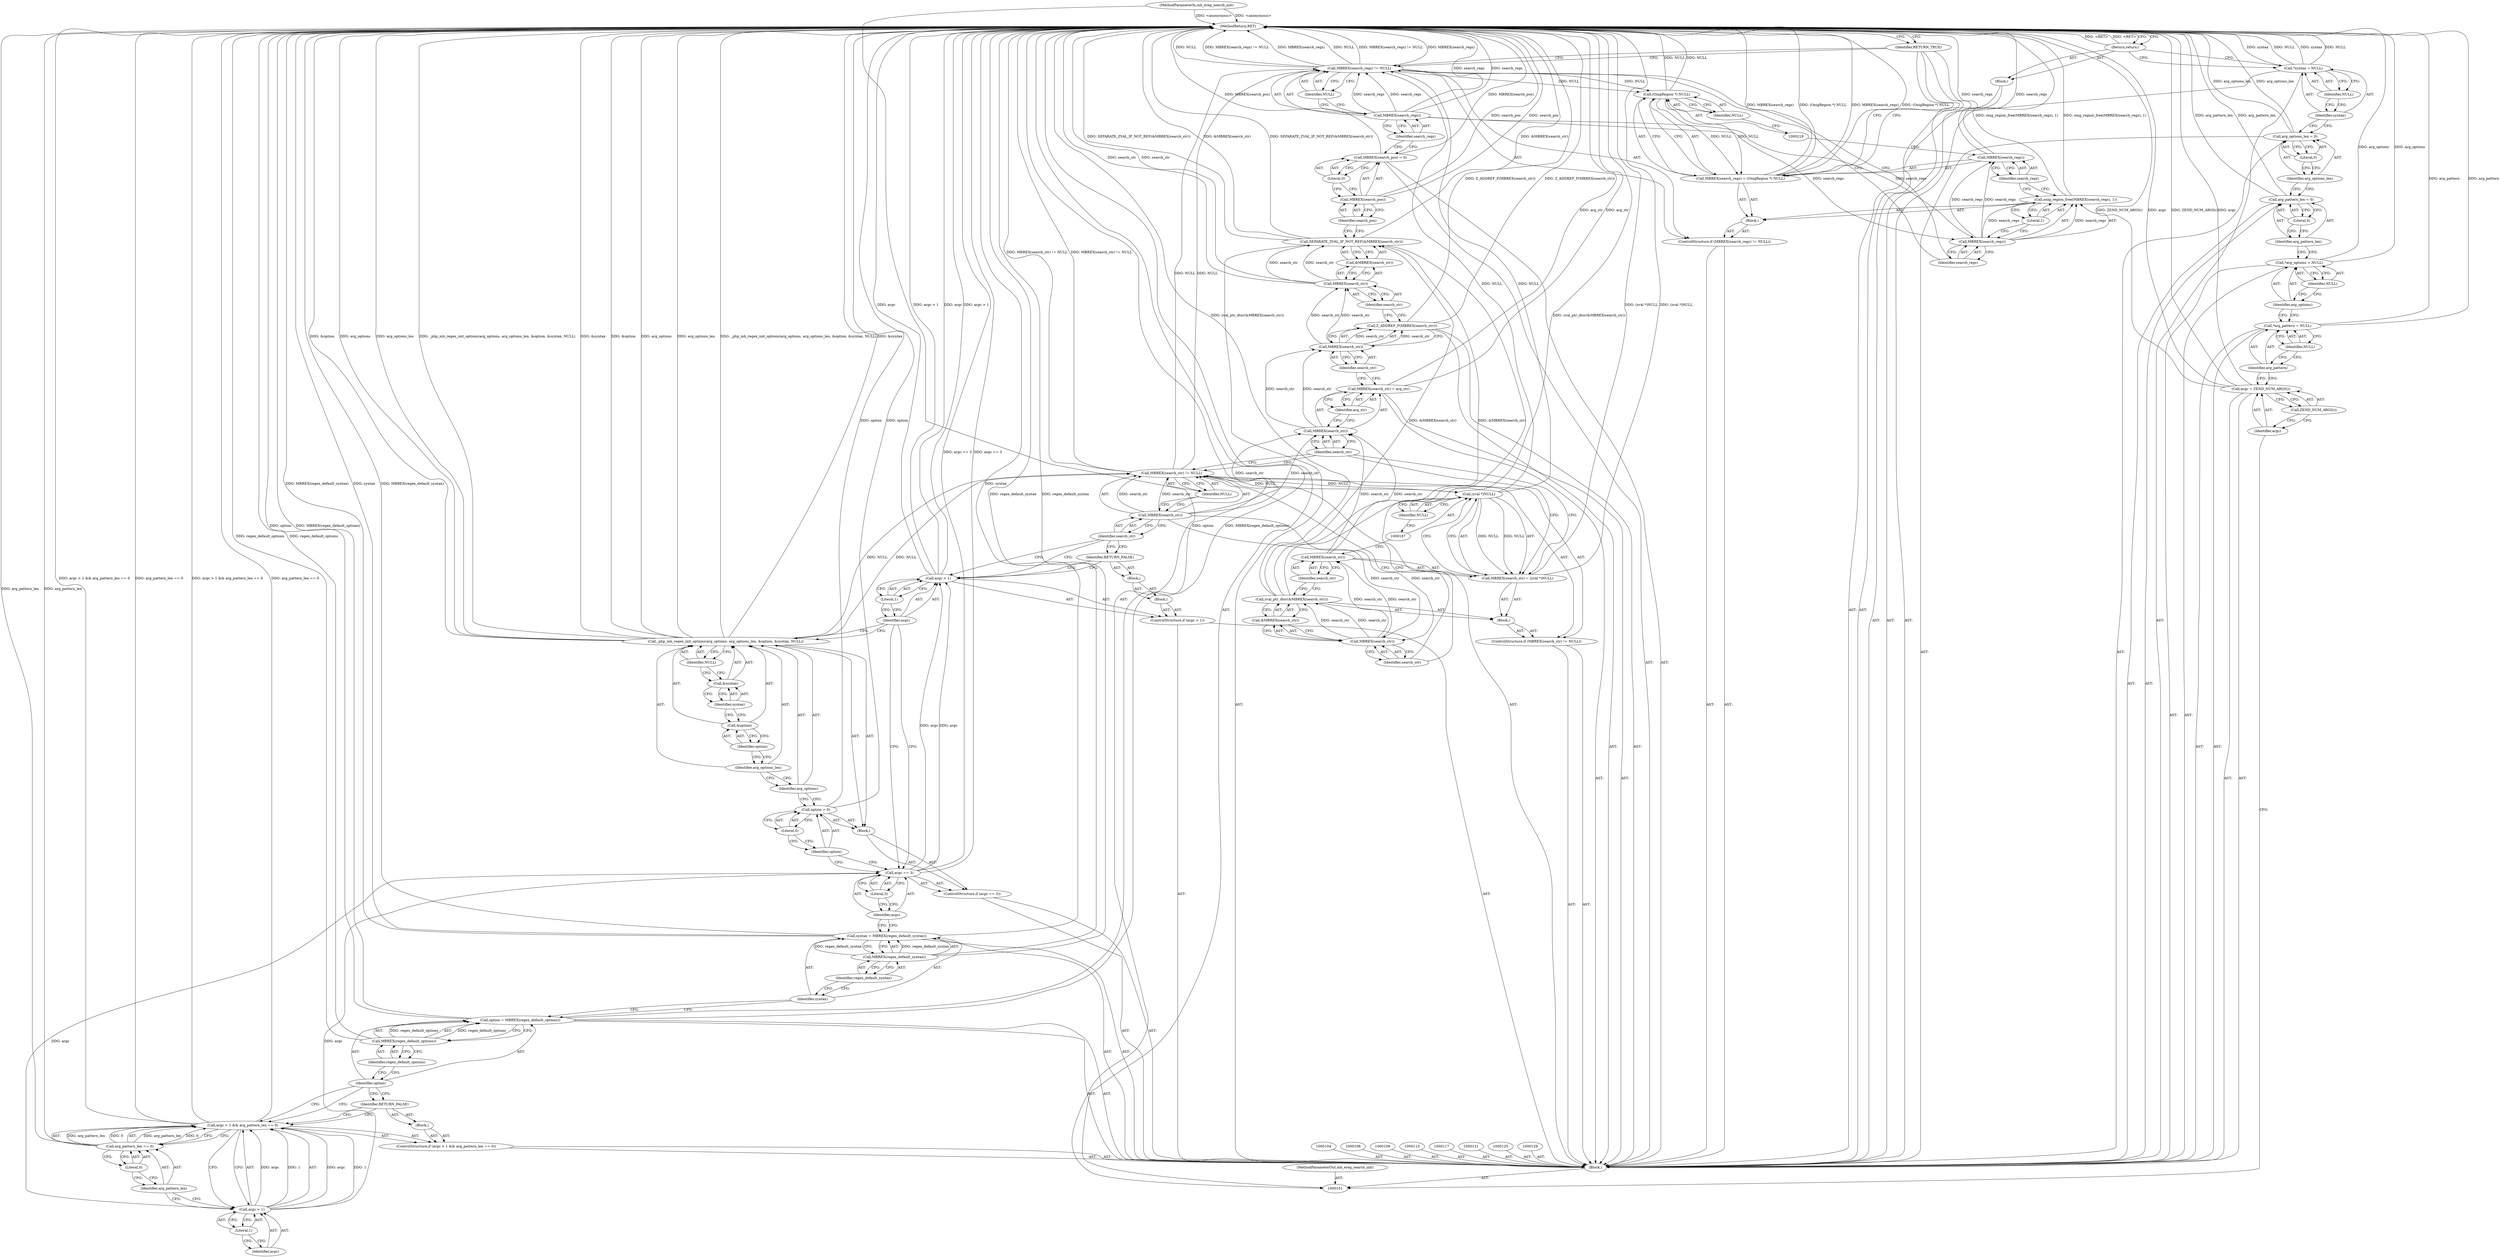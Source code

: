 digraph "0_php-src_5b597a2e5b28e2d5a52fc1be13f425f08f47cb62?w=1_0" {
"1000221" [label="(MethodReturn,RET)"];
"1000102" [label="(MethodParameterIn,mb_ereg_search_init)"];
"1000298" [label="(MethodParameterOut,mb_ereg_search_init)"];
"1000130" [label="(Block,)"];
"1000131" [label="(Return,return;)"];
"1000136" [label="(Literal,1)"];
"1000137" [label="(Call,arg_pattern_len == 0)"];
"1000138" [label="(Identifier,arg_pattern_len)"];
"1000132" [label="(ControlStructure,if (argc > 1 && arg_pattern_len == 0))"];
"1000139" [label="(Literal,0)"];
"1000140" [label="(Block,)"];
"1000133" [label="(Call,argc > 1 && arg_pattern_len == 0)"];
"1000134" [label="(Call,argc > 1)"];
"1000135" [label="(Identifier,argc)"];
"1000141" [label="(Identifier,RETURN_FALSE)"];
"1000142" [label="(Call,option = MBREX(regex_default_options))"];
"1000143" [label="(Identifier,option)"];
"1000144" [label="(Call,MBREX(regex_default_options))"];
"1000145" [label="(Identifier,regex_default_options)"];
"1000103" [label="(Block,)"];
"1000146" [label="(Call,syntax = MBREX(regex_default_syntax))"];
"1000147" [label="(Identifier,syntax)"];
"1000148" [label="(Call,MBREX(regex_default_syntax))"];
"1000149" [label="(Identifier,regex_default_syntax)"];
"1000150" [label="(ControlStructure,if (argc == 3))"];
"1000153" [label="(Literal,3)"];
"1000154" [label="(Block,)"];
"1000151" [label="(Call,argc == 3)"];
"1000152" [label="(Identifier,argc)"];
"1000157" [label="(Literal,0)"];
"1000155" [label="(Call,option = 0)"];
"1000156" [label="(Identifier,option)"];
"1000158" [label="(Call,_php_mb_regex_init_options(arg_options, arg_options_len, &option, &syntax, NULL))"];
"1000159" [label="(Identifier,arg_options)"];
"1000160" [label="(Identifier,arg_options_len)"];
"1000161" [label="(Call,&option)"];
"1000162" [label="(Identifier,option)"];
"1000163" [label="(Call,&syntax)"];
"1000164" [label="(Identifier,syntax)"];
"1000165" [label="(Identifier,NULL)"];
"1000166" [label="(ControlStructure,if (argc > 1))"];
"1000169" [label="(Literal,1)"];
"1000170" [label="(Block,)"];
"1000167" [label="(Call,argc > 1)"];
"1000168" [label="(Identifier,argc)"];
"1000171" [label="(Block,)"];
"1000107" [label="(Call,ZEND_NUM_ARGS())"];
"1000105" [label="(Call,argc = ZEND_NUM_ARGS())"];
"1000106" [label="(Identifier,argc)"];
"1000172" [label="(Identifier,RETURN_FALSE)"];
"1000173" [label="(ControlStructure,if (MBREX(search_str) != NULL))"];
"1000176" [label="(Identifier,search_str)"];
"1000177" [label="(Identifier,NULL)"];
"1000178" [label="(Block,)"];
"1000174" [label="(Call,MBREX(search_str) != NULL)"];
"1000175" [label="(Call,MBREX(search_str))"];
"1000180" [label="(Call,&MBREX(search_str))"];
"1000181" [label="(Call,MBREX(search_str))"];
"1000179" [label="(Call,zval_ptr_dtor(&MBREX(search_str)))"];
"1000182" [label="(Identifier,search_str)"];
"1000183" [label="(Call,MBREX(search_str) = (zval *)NULL)"];
"1000184" [label="(Call,MBREX(search_str))"];
"1000186" [label="(Call,(zval *)NULL)"];
"1000188" [label="(Identifier,NULL)"];
"1000185" [label="(Identifier,search_str)"];
"1000189" [label="(Call,MBREX(search_str) = arg_str)"];
"1000190" [label="(Call,MBREX(search_str))"];
"1000192" [label="(Identifier,arg_str)"];
"1000191" [label="(Identifier,search_str)"];
"1000193" [label="(Call,Z_ADDREF_P(MBREX(search_str)))"];
"1000194" [label="(Call,MBREX(search_str))"];
"1000195" [label="(Identifier,search_str)"];
"1000196" [label="(Call,SEPARATE_ZVAL_IF_NOT_REF(&MBREX(search_str)))"];
"1000197" [label="(Call,&MBREX(search_str))"];
"1000198" [label="(Call,MBREX(search_str))"];
"1000199" [label="(Identifier,search_str)"];
"1000200" [label="(Call,MBREX(search_pos) = 0)"];
"1000201" [label="(Call,MBREX(search_pos))"];
"1000203" [label="(Literal,0)"];
"1000202" [label="(Identifier,search_pos)"];
"1000204" [label="(ControlStructure,if (MBREX(search_regs) != NULL))"];
"1000207" [label="(Identifier,search_regs)"];
"1000208" [label="(Identifier,NULL)"];
"1000209" [label="(Block,)"];
"1000205" [label="(Call,MBREX(search_regs) != NULL)"];
"1000206" [label="(Call,MBREX(search_regs))"];
"1000211" [label="(Call,MBREX(search_regs))"];
"1000210" [label="(Call,onig_region_free(MBREX(search_regs), 1))"];
"1000212" [label="(Identifier,search_regs)"];
"1000213" [label="(Literal,1)"];
"1000214" [label="(Call,MBREX(search_regs) = (OnigRegion *) NULL)"];
"1000215" [label="(Call,MBREX(search_regs))"];
"1000217" [label="(Call,(OnigRegion *) NULL)"];
"1000219" [label="(Identifier,NULL)"];
"1000216" [label="(Identifier,search_regs)"];
"1000112" [label="(Identifier,NULL)"];
"1000114" [label="(Call,*arg_options = NULL)"];
"1000115" [label="(Identifier,arg_options)"];
"1000116" [label="(Identifier,NULL)"];
"1000110" [label="(Call,*arg_pattern = NULL)"];
"1000111" [label="(Identifier,arg_pattern)"];
"1000220" [label="(Identifier,RETURN_TRUE)"];
"1000120" [label="(Literal,0)"];
"1000122" [label="(Call,arg_options_len = 0)"];
"1000123" [label="(Identifier,arg_options_len)"];
"1000124" [label="(Literal,0)"];
"1000118" [label="(Call,arg_pattern_len = 0)"];
"1000119" [label="(Identifier,arg_pattern_len)"];
"1000126" [label="(Call,*syntax = NULL)"];
"1000127" [label="(Identifier,syntax)"];
"1000128" [label="(Identifier,NULL)"];
"1000221" -> "1000101"  [label="AST: "];
"1000221" -> "1000131"  [label="CFG: "];
"1000221" -> "1000220"  [label="CFG: "];
"1000131" -> "1000221"  [label="DDG: <RET>"];
"1000158" -> "1000221"  [label="DDG: arg_options"];
"1000158" -> "1000221"  [label="DDG: arg_options_len"];
"1000158" -> "1000221"  [label="DDG: _php_mb_regex_init_options(arg_options, arg_options_len, &option, &syntax, NULL)"];
"1000158" -> "1000221"  [label="DDG: &syntax"];
"1000158" -> "1000221"  [label="DDG: &option"];
"1000200" -> "1000221"  [label="DDG: MBREX(search_pos)"];
"1000179" -> "1000221"  [label="DDG: zval_ptr_dtor(&MBREX(search_str))"];
"1000114" -> "1000221"  [label="DDG: arg_options"];
"1000214" -> "1000221"  [label="DDG: MBREX(search_regs)"];
"1000214" -> "1000221"  [label="DDG: (OnigRegion *) NULL"];
"1000167" -> "1000221"  [label="DDG: argc"];
"1000167" -> "1000221"  [label="DDG: argc > 1"];
"1000183" -> "1000221"  [label="DDG: (zval *)NULL"];
"1000210" -> "1000221"  [label="DDG: onig_region_free(MBREX(search_regs), 1)"];
"1000105" -> "1000221"  [label="DDG: ZEND_NUM_ARGS()"];
"1000105" -> "1000221"  [label="DDG: argc"];
"1000151" -> "1000221"  [label="DDG: argc == 3"];
"1000215" -> "1000221"  [label="DDG: search_regs"];
"1000217" -> "1000221"  [label="DDG: NULL"];
"1000205" -> "1000221"  [label="DDG: MBREX(search_regs)"];
"1000205" -> "1000221"  [label="DDG: NULL"];
"1000205" -> "1000221"  [label="DDG: MBREX(search_regs) != NULL"];
"1000122" -> "1000221"  [label="DDG: arg_options_len"];
"1000142" -> "1000221"  [label="DDG: MBREX(regex_default_options)"];
"1000142" -> "1000221"  [label="DDG: option"];
"1000148" -> "1000221"  [label="DDG: regex_default_syntax"];
"1000146" -> "1000221"  [label="DDG: MBREX(regex_default_syntax)"];
"1000146" -> "1000221"  [label="DDG: syntax"];
"1000206" -> "1000221"  [label="DDG: search_regs"];
"1000126" -> "1000221"  [label="DDG: syntax"];
"1000126" -> "1000221"  [label="DDG: NULL"];
"1000133" -> "1000221"  [label="DDG: argc > 1 && arg_pattern_len == 0"];
"1000133" -> "1000221"  [label="DDG: arg_pattern_len == 0"];
"1000102" -> "1000221"  [label="DDG: <anonymous>"];
"1000196" -> "1000221"  [label="DDG: &MBREX(search_str)"];
"1000196" -> "1000221"  [label="DDG: SEPARATE_ZVAL_IF_NOT_REF(&MBREX(search_str))"];
"1000198" -> "1000221"  [label="DDG: search_str"];
"1000193" -> "1000221"  [label="DDG: Z_ADDREF_P(MBREX(search_str))"];
"1000144" -> "1000221"  [label="DDG: regex_default_options"];
"1000137" -> "1000221"  [label="DDG: arg_pattern_len"];
"1000155" -> "1000221"  [label="DDG: option"];
"1000118" -> "1000221"  [label="DDG: arg_pattern_len"];
"1000189" -> "1000221"  [label="DDG: arg_str"];
"1000110" -> "1000221"  [label="DDG: arg_pattern"];
"1000174" -> "1000221"  [label="DDG: MBREX(search_str) != NULL"];
"1000201" -> "1000221"  [label="DDG: search_pos"];
"1000102" -> "1000101"  [label="AST: "];
"1000102" -> "1000221"  [label="DDG: <anonymous>"];
"1000298" -> "1000101"  [label="AST: "];
"1000130" -> "1000103"  [label="AST: "];
"1000131" -> "1000130"  [label="AST: "];
"1000131" -> "1000130"  [label="AST: "];
"1000131" -> "1000126"  [label="CFG: "];
"1000221" -> "1000131"  [label="CFG: "];
"1000131" -> "1000221"  [label="DDG: <RET>"];
"1000136" -> "1000134"  [label="AST: "];
"1000136" -> "1000135"  [label="CFG: "];
"1000134" -> "1000136"  [label="CFG: "];
"1000137" -> "1000133"  [label="AST: "];
"1000137" -> "1000139"  [label="CFG: "];
"1000138" -> "1000137"  [label="AST: "];
"1000139" -> "1000137"  [label="AST: "];
"1000133" -> "1000137"  [label="CFG: "];
"1000137" -> "1000221"  [label="DDG: arg_pattern_len"];
"1000137" -> "1000133"  [label="DDG: arg_pattern_len"];
"1000137" -> "1000133"  [label="DDG: 0"];
"1000138" -> "1000137"  [label="AST: "];
"1000138" -> "1000134"  [label="CFG: "];
"1000139" -> "1000138"  [label="CFG: "];
"1000132" -> "1000103"  [label="AST: "];
"1000133" -> "1000132"  [label="AST: "];
"1000140" -> "1000132"  [label="AST: "];
"1000139" -> "1000137"  [label="AST: "];
"1000139" -> "1000138"  [label="CFG: "];
"1000137" -> "1000139"  [label="CFG: "];
"1000140" -> "1000132"  [label="AST: "];
"1000141" -> "1000140"  [label="AST: "];
"1000133" -> "1000132"  [label="AST: "];
"1000133" -> "1000134"  [label="CFG: "];
"1000133" -> "1000137"  [label="CFG: "];
"1000134" -> "1000133"  [label="AST: "];
"1000137" -> "1000133"  [label="AST: "];
"1000141" -> "1000133"  [label="CFG: "];
"1000143" -> "1000133"  [label="CFG: "];
"1000133" -> "1000221"  [label="DDG: argc > 1 && arg_pattern_len == 0"];
"1000133" -> "1000221"  [label="DDG: arg_pattern_len == 0"];
"1000134" -> "1000133"  [label="DDG: argc"];
"1000134" -> "1000133"  [label="DDG: 1"];
"1000137" -> "1000133"  [label="DDG: arg_pattern_len"];
"1000137" -> "1000133"  [label="DDG: 0"];
"1000134" -> "1000133"  [label="AST: "];
"1000134" -> "1000136"  [label="CFG: "];
"1000135" -> "1000134"  [label="AST: "];
"1000136" -> "1000134"  [label="AST: "];
"1000138" -> "1000134"  [label="CFG: "];
"1000133" -> "1000134"  [label="CFG: "];
"1000134" -> "1000133"  [label="DDG: argc"];
"1000134" -> "1000133"  [label="DDG: 1"];
"1000134" -> "1000151"  [label="DDG: argc"];
"1000135" -> "1000134"  [label="AST: "];
"1000136" -> "1000135"  [label="CFG: "];
"1000141" -> "1000140"  [label="AST: "];
"1000141" -> "1000133"  [label="CFG: "];
"1000143" -> "1000141"  [label="CFG: "];
"1000142" -> "1000103"  [label="AST: "];
"1000142" -> "1000144"  [label="CFG: "];
"1000143" -> "1000142"  [label="AST: "];
"1000144" -> "1000142"  [label="AST: "];
"1000147" -> "1000142"  [label="CFG: "];
"1000142" -> "1000221"  [label="DDG: MBREX(regex_default_options)"];
"1000142" -> "1000221"  [label="DDG: option"];
"1000144" -> "1000142"  [label="DDG: regex_default_options"];
"1000143" -> "1000142"  [label="AST: "];
"1000143" -> "1000141"  [label="CFG: "];
"1000143" -> "1000133"  [label="CFG: "];
"1000145" -> "1000143"  [label="CFG: "];
"1000144" -> "1000142"  [label="AST: "];
"1000144" -> "1000145"  [label="CFG: "];
"1000145" -> "1000144"  [label="AST: "];
"1000142" -> "1000144"  [label="CFG: "];
"1000144" -> "1000221"  [label="DDG: regex_default_options"];
"1000144" -> "1000142"  [label="DDG: regex_default_options"];
"1000145" -> "1000144"  [label="AST: "];
"1000145" -> "1000143"  [label="CFG: "];
"1000144" -> "1000145"  [label="CFG: "];
"1000103" -> "1000101"  [label="AST: "];
"1000104" -> "1000103"  [label="AST: "];
"1000105" -> "1000103"  [label="AST: "];
"1000108" -> "1000103"  [label="AST: "];
"1000109" -> "1000103"  [label="AST: "];
"1000110" -> "1000103"  [label="AST: "];
"1000113" -> "1000103"  [label="AST: "];
"1000114" -> "1000103"  [label="AST: "];
"1000117" -> "1000103"  [label="AST: "];
"1000118" -> "1000103"  [label="AST: "];
"1000121" -> "1000103"  [label="AST: "];
"1000122" -> "1000103"  [label="AST: "];
"1000125" -> "1000103"  [label="AST: "];
"1000126" -> "1000103"  [label="AST: "];
"1000129" -> "1000103"  [label="AST: "];
"1000130" -> "1000103"  [label="AST: "];
"1000132" -> "1000103"  [label="AST: "];
"1000142" -> "1000103"  [label="AST: "];
"1000146" -> "1000103"  [label="AST: "];
"1000150" -> "1000103"  [label="AST: "];
"1000166" -> "1000103"  [label="AST: "];
"1000173" -> "1000103"  [label="AST: "];
"1000189" -> "1000103"  [label="AST: "];
"1000193" -> "1000103"  [label="AST: "];
"1000196" -> "1000103"  [label="AST: "];
"1000200" -> "1000103"  [label="AST: "];
"1000204" -> "1000103"  [label="AST: "];
"1000220" -> "1000103"  [label="AST: "];
"1000146" -> "1000103"  [label="AST: "];
"1000146" -> "1000148"  [label="CFG: "];
"1000147" -> "1000146"  [label="AST: "];
"1000148" -> "1000146"  [label="AST: "];
"1000152" -> "1000146"  [label="CFG: "];
"1000146" -> "1000221"  [label="DDG: MBREX(regex_default_syntax)"];
"1000146" -> "1000221"  [label="DDG: syntax"];
"1000148" -> "1000146"  [label="DDG: regex_default_syntax"];
"1000147" -> "1000146"  [label="AST: "];
"1000147" -> "1000142"  [label="CFG: "];
"1000149" -> "1000147"  [label="CFG: "];
"1000148" -> "1000146"  [label="AST: "];
"1000148" -> "1000149"  [label="CFG: "];
"1000149" -> "1000148"  [label="AST: "];
"1000146" -> "1000148"  [label="CFG: "];
"1000148" -> "1000221"  [label="DDG: regex_default_syntax"];
"1000148" -> "1000146"  [label="DDG: regex_default_syntax"];
"1000149" -> "1000148"  [label="AST: "];
"1000149" -> "1000147"  [label="CFG: "];
"1000148" -> "1000149"  [label="CFG: "];
"1000150" -> "1000103"  [label="AST: "];
"1000151" -> "1000150"  [label="AST: "];
"1000154" -> "1000150"  [label="AST: "];
"1000153" -> "1000151"  [label="AST: "];
"1000153" -> "1000152"  [label="CFG: "];
"1000151" -> "1000153"  [label="CFG: "];
"1000154" -> "1000150"  [label="AST: "];
"1000155" -> "1000154"  [label="AST: "];
"1000158" -> "1000154"  [label="AST: "];
"1000151" -> "1000150"  [label="AST: "];
"1000151" -> "1000153"  [label="CFG: "];
"1000152" -> "1000151"  [label="AST: "];
"1000153" -> "1000151"  [label="AST: "];
"1000156" -> "1000151"  [label="CFG: "];
"1000168" -> "1000151"  [label="CFG: "];
"1000151" -> "1000221"  [label="DDG: argc == 3"];
"1000134" -> "1000151"  [label="DDG: argc"];
"1000151" -> "1000167"  [label="DDG: argc"];
"1000152" -> "1000151"  [label="AST: "];
"1000152" -> "1000146"  [label="CFG: "];
"1000153" -> "1000152"  [label="CFG: "];
"1000157" -> "1000155"  [label="AST: "];
"1000157" -> "1000156"  [label="CFG: "];
"1000155" -> "1000157"  [label="CFG: "];
"1000155" -> "1000154"  [label="AST: "];
"1000155" -> "1000157"  [label="CFG: "];
"1000156" -> "1000155"  [label="AST: "];
"1000157" -> "1000155"  [label="AST: "];
"1000159" -> "1000155"  [label="CFG: "];
"1000155" -> "1000221"  [label="DDG: option"];
"1000156" -> "1000155"  [label="AST: "];
"1000156" -> "1000151"  [label="CFG: "];
"1000157" -> "1000156"  [label="CFG: "];
"1000158" -> "1000154"  [label="AST: "];
"1000158" -> "1000165"  [label="CFG: "];
"1000159" -> "1000158"  [label="AST: "];
"1000160" -> "1000158"  [label="AST: "];
"1000161" -> "1000158"  [label="AST: "];
"1000163" -> "1000158"  [label="AST: "];
"1000165" -> "1000158"  [label="AST: "];
"1000168" -> "1000158"  [label="CFG: "];
"1000158" -> "1000221"  [label="DDG: arg_options"];
"1000158" -> "1000221"  [label="DDG: arg_options_len"];
"1000158" -> "1000221"  [label="DDG: _php_mb_regex_init_options(arg_options, arg_options_len, &option, &syntax, NULL)"];
"1000158" -> "1000221"  [label="DDG: &syntax"];
"1000158" -> "1000221"  [label="DDG: &option"];
"1000158" -> "1000174"  [label="DDG: NULL"];
"1000159" -> "1000158"  [label="AST: "];
"1000159" -> "1000155"  [label="CFG: "];
"1000160" -> "1000159"  [label="CFG: "];
"1000160" -> "1000158"  [label="AST: "];
"1000160" -> "1000159"  [label="CFG: "];
"1000162" -> "1000160"  [label="CFG: "];
"1000161" -> "1000158"  [label="AST: "];
"1000161" -> "1000162"  [label="CFG: "];
"1000162" -> "1000161"  [label="AST: "];
"1000164" -> "1000161"  [label="CFG: "];
"1000162" -> "1000161"  [label="AST: "];
"1000162" -> "1000160"  [label="CFG: "];
"1000161" -> "1000162"  [label="CFG: "];
"1000163" -> "1000158"  [label="AST: "];
"1000163" -> "1000164"  [label="CFG: "];
"1000164" -> "1000163"  [label="AST: "];
"1000165" -> "1000163"  [label="CFG: "];
"1000164" -> "1000163"  [label="AST: "];
"1000164" -> "1000161"  [label="CFG: "];
"1000163" -> "1000164"  [label="CFG: "];
"1000165" -> "1000158"  [label="AST: "];
"1000165" -> "1000163"  [label="CFG: "];
"1000158" -> "1000165"  [label="CFG: "];
"1000166" -> "1000103"  [label="AST: "];
"1000167" -> "1000166"  [label="AST: "];
"1000170" -> "1000166"  [label="AST: "];
"1000169" -> "1000167"  [label="AST: "];
"1000169" -> "1000168"  [label="CFG: "];
"1000167" -> "1000169"  [label="CFG: "];
"1000170" -> "1000166"  [label="AST: "];
"1000171" -> "1000170"  [label="AST: "];
"1000167" -> "1000166"  [label="AST: "];
"1000167" -> "1000169"  [label="CFG: "];
"1000168" -> "1000167"  [label="AST: "];
"1000169" -> "1000167"  [label="AST: "];
"1000172" -> "1000167"  [label="CFG: "];
"1000176" -> "1000167"  [label="CFG: "];
"1000167" -> "1000221"  [label="DDG: argc"];
"1000167" -> "1000221"  [label="DDG: argc > 1"];
"1000151" -> "1000167"  [label="DDG: argc"];
"1000168" -> "1000167"  [label="AST: "];
"1000168" -> "1000158"  [label="CFG: "];
"1000168" -> "1000151"  [label="CFG: "];
"1000169" -> "1000168"  [label="CFG: "];
"1000171" -> "1000170"  [label="AST: "];
"1000172" -> "1000171"  [label="AST: "];
"1000107" -> "1000105"  [label="AST: "];
"1000107" -> "1000106"  [label="CFG: "];
"1000105" -> "1000107"  [label="CFG: "];
"1000105" -> "1000103"  [label="AST: "];
"1000105" -> "1000107"  [label="CFG: "];
"1000106" -> "1000105"  [label="AST: "];
"1000107" -> "1000105"  [label="AST: "];
"1000111" -> "1000105"  [label="CFG: "];
"1000105" -> "1000221"  [label="DDG: ZEND_NUM_ARGS()"];
"1000105" -> "1000221"  [label="DDG: argc"];
"1000106" -> "1000105"  [label="AST: "];
"1000106" -> "1000101"  [label="CFG: "];
"1000107" -> "1000106"  [label="CFG: "];
"1000172" -> "1000171"  [label="AST: "];
"1000172" -> "1000167"  [label="CFG: "];
"1000176" -> "1000172"  [label="CFG: "];
"1000173" -> "1000103"  [label="AST: "];
"1000174" -> "1000173"  [label="AST: "];
"1000178" -> "1000173"  [label="AST: "];
"1000176" -> "1000175"  [label="AST: "];
"1000176" -> "1000172"  [label="CFG: "];
"1000176" -> "1000167"  [label="CFG: "];
"1000175" -> "1000176"  [label="CFG: "];
"1000177" -> "1000174"  [label="AST: "];
"1000177" -> "1000175"  [label="CFG: "];
"1000174" -> "1000177"  [label="CFG: "];
"1000178" -> "1000173"  [label="AST: "];
"1000179" -> "1000178"  [label="AST: "];
"1000183" -> "1000178"  [label="AST: "];
"1000174" -> "1000173"  [label="AST: "];
"1000174" -> "1000177"  [label="CFG: "];
"1000175" -> "1000174"  [label="AST: "];
"1000177" -> "1000174"  [label="AST: "];
"1000182" -> "1000174"  [label="CFG: "];
"1000191" -> "1000174"  [label="CFG: "];
"1000174" -> "1000221"  [label="DDG: MBREX(search_str) != NULL"];
"1000175" -> "1000174"  [label="DDG: search_str"];
"1000158" -> "1000174"  [label="DDG: NULL"];
"1000174" -> "1000186"  [label="DDG: NULL"];
"1000174" -> "1000205"  [label="DDG: NULL"];
"1000175" -> "1000174"  [label="AST: "];
"1000175" -> "1000176"  [label="CFG: "];
"1000176" -> "1000175"  [label="AST: "];
"1000177" -> "1000175"  [label="CFG: "];
"1000175" -> "1000174"  [label="DDG: search_str"];
"1000175" -> "1000181"  [label="DDG: search_str"];
"1000175" -> "1000190"  [label="DDG: search_str"];
"1000180" -> "1000179"  [label="AST: "];
"1000180" -> "1000181"  [label="CFG: "];
"1000181" -> "1000180"  [label="AST: "];
"1000179" -> "1000180"  [label="CFG: "];
"1000181" -> "1000180"  [label="AST: "];
"1000181" -> "1000182"  [label="CFG: "];
"1000182" -> "1000181"  [label="AST: "];
"1000180" -> "1000181"  [label="CFG: "];
"1000181" -> "1000179"  [label="DDG: search_str"];
"1000175" -> "1000181"  [label="DDG: search_str"];
"1000181" -> "1000184"  [label="DDG: search_str"];
"1000179" -> "1000178"  [label="AST: "];
"1000179" -> "1000180"  [label="CFG: "];
"1000180" -> "1000179"  [label="AST: "];
"1000185" -> "1000179"  [label="CFG: "];
"1000179" -> "1000221"  [label="DDG: zval_ptr_dtor(&MBREX(search_str))"];
"1000181" -> "1000179"  [label="DDG: search_str"];
"1000179" -> "1000196"  [label="DDG: &MBREX(search_str)"];
"1000182" -> "1000181"  [label="AST: "];
"1000182" -> "1000174"  [label="CFG: "];
"1000181" -> "1000182"  [label="CFG: "];
"1000183" -> "1000178"  [label="AST: "];
"1000183" -> "1000186"  [label="CFG: "];
"1000184" -> "1000183"  [label="AST: "];
"1000186" -> "1000183"  [label="AST: "];
"1000191" -> "1000183"  [label="CFG: "];
"1000183" -> "1000221"  [label="DDG: (zval *)NULL"];
"1000186" -> "1000183"  [label="DDG: NULL"];
"1000184" -> "1000183"  [label="AST: "];
"1000184" -> "1000185"  [label="CFG: "];
"1000185" -> "1000184"  [label="AST: "];
"1000187" -> "1000184"  [label="CFG: "];
"1000181" -> "1000184"  [label="DDG: search_str"];
"1000184" -> "1000190"  [label="DDG: search_str"];
"1000186" -> "1000183"  [label="AST: "];
"1000186" -> "1000188"  [label="CFG: "];
"1000187" -> "1000186"  [label="AST: "];
"1000188" -> "1000186"  [label="AST: "];
"1000183" -> "1000186"  [label="CFG: "];
"1000186" -> "1000183"  [label="DDG: NULL"];
"1000174" -> "1000186"  [label="DDG: NULL"];
"1000186" -> "1000205"  [label="DDG: NULL"];
"1000188" -> "1000186"  [label="AST: "];
"1000188" -> "1000187"  [label="CFG: "];
"1000186" -> "1000188"  [label="CFG: "];
"1000185" -> "1000184"  [label="AST: "];
"1000185" -> "1000179"  [label="CFG: "];
"1000184" -> "1000185"  [label="CFG: "];
"1000189" -> "1000103"  [label="AST: "];
"1000189" -> "1000192"  [label="CFG: "];
"1000190" -> "1000189"  [label="AST: "];
"1000192" -> "1000189"  [label="AST: "];
"1000195" -> "1000189"  [label="CFG: "];
"1000189" -> "1000221"  [label="DDG: arg_str"];
"1000190" -> "1000189"  [label="AST: "];
"1000190" -> "1000191"  [label="CFG: "];
"1000191" -> "1000190"  [label="AST: "];
"1000192" -> "1000190"  [label="CFG: "];
"1000184" -> "1000190"  [label="DDG: search_str"];
"1000175" -> "1000190"  [label="DDG: search_str"];
"1000190" -> "1000194"  [label="DDG: search_str"];
"1000192" -> "1000189"  [label="AST: "];
"1000192" -> "1000190"  [label="CFG: "];
"1000189" -> "1000192"  [label="CFG: "];
"1000191" -> "1000190"  [label="AST: "];
"1000191" -> "1000183"  [label="CFG: "];
"1000191" -> "1000174"  [label="CFG: "];
"1000190" -> "1000191"  [label="CFG: "];
"1000193" -> "1000103"  [label="AST: "];
"1000193" -> "1000194"  [label="CFG: "];
"1000194" -> "1000193"  [label="AST: "];
"1000199" -> "1000193"  [label="CFG: "];
"1000193" -> "1000221"  [label="DDG: Z_ADDREF_P(MBREX(search_str))"];
"1000194" -> "1000193"  [label="DDG: search_str"];
"1000194" -> "1000193"  [label="AST: "];
"1000194" -> "1000195"  [label="CFG: "];
"1000195" -> "1000194"  [label="AST: "];
"1000193" -> "1000194"  [label="CFG: "];
"1000194" -> "1000193"  [label="DDG: search_str"];
"1000190" -> "1000194"  [label="DDG: search_str"];
"1000194" -> "1000198"  [label="DDG: search_str"];
"1000195" -> "1000194"  [label="AST: "];
"1000195" -> "1000189"  [label="CFG: "];
"1000194" -> "1000195"  [label="CFG: "];
"1000196" -> "1000103"  [label="AST: "];
"1000196" -> "1000197"  [label="CFG: "];
"1000197" -> "1000196"  [label="AST: "];
"1000202" -> "1000196"  [label="CFG: "];
"1000196" -> "1000221"  [label="DDG: &MBREX(search_str)"];
"1000196" -> "1000221"  [label="DDG: SEPARATE_ZVAL_IF_NOT_REF(&MBREX(search_str))"];
"1000179" -> "1000196"  [label="DDG: &MBREX(search_str)"];
"1000198" -> "1000196"  [label="DDG: search_str"];
"1000197" -> "1000196"  [label="AST: "];
"1000197" -> "1000198"  [label="CFG: "];
"1000198" -> "1000197"  [label="AST: "];
"1000196" -> "1000197"  [label="CFG: "];
"1000198" -> "1000197"  [label="AST: "];
"1000198" -> "1000199"  [label="CFG: "];
"1000199" -> "1000198"  [label="AST: "];
"1000197" -> "1000198"  [label="CFG: "];
"1000198" -> "1000221"  [label="DDG: search_str"];
"1000198" -> "1000196"  [label="DDG: search_str"];
"1000194" -> "1000198"  [label="DDG: search_str"];
"1000199" -> "1000198"  [label="AST: "];
"1000199" -> "1000193"  [label="CFG: "];
"1000198" -> "1000199"  [label="CFG: "];
"1000200" -> "1000103"  [label="AST: "];
"1000200" -> "1000203"  [label="CFG: "];
"1000201" -> "1000200"  [label="AST: "];
"1000203" -> "1000200"  [label="AST: "];
"1000207" -> "1000200"  [label="CFG: "];
"1000200" -> "1000221"  [label="DDG: MBREX(search_pos)"];
"1000201" -> "1000200"  [label="AST: "];
"1000201" -> "1000202"  [label="CFG: "];
"1000202" -> "1000201"  [label="AST: "];
"1000203" -> "1000201"  [label="CFG: "];
"1000201" -> "1000221"  [label="DDG: search_pos"];
"1000203" -> "1000200"  [label="AST: "];
"1000203" -> "1000201"  [label="CFG: "];
"1000200" -> "1000203"  [label="CFG: "];
"1000202" -> "1000201"  [label="AST: "];
"1000202" -> "1000196"  [label="CFG: "];
"1000201" -> "1000202"  [label="CFG: "];
"1000204" -> "1000103"  [label="AST: "];
"1000205" -> "1000204"  [label="AST: "];
"1000209" -> "1000204"  [label="AST: "];
"1000207" -> "1000206"  [label="AST: "];
"1000207" -> "1000200"  [label="CFG: "];
"1000206" -> "1000207"  [label="CFG: "];
"1000208" -> "1000205"  [label="AST: "];
"1000208" -> "1000206"  [label="CFG: "];
"1000205" -> "1000208"  [label="CFG: "];
"1000209" -> "1000204"  [label="AST: "];
"1000210" -> "1000209"  [label="AST: "];
"1000214" -> "1000209"  [label="AST: "];
"1000205" -> "1000204"  [label="AST: "];
"1000205" -> "1000208"  [label="CFG: "];
"1000206" -> "1000205"  [label="AST: "];
"1000208" -> "1000205"  [label="AST: "];
"1000212" -> "1000205"  [label="CFG: "];
"1000220" -> "1000205"  [label="CFG: "];
"1000205" -> "1000221"  [label="DDG: MBREX(search_regs)"];
"1000205" -> "1000221"  [label="DDG: NULL"];
"1000205" -> "1000221"  [label="DDG: MBREX(search_regs) != NULL"];
"1000206" -> "1000205"  [label="DDG: search_regs"];
"1000186" -> "1000205"  [label="DDG: NULL"];
"1000174" -> "1000205"  [label="DDG: NULL"];
"1000205" -> "1000217"  [label="DDG: NULL"];
"1000206" -> "1000205"  [label="AST: "];
"1000206" -> "1000207"  [label="CFG: "];
"1000207" -> "1000206"  [label="AST: "];
"1000208" -> "1000206"  [label="CFG: "];
"1000206" -> "1000221"  [label="DDG: search_regs"];
"1000206" -> "1000205"  [label="DDG: search_regs"];
"1000206" -> "1000211"  [label="DDG: search_regs"];
"1000211" -> "1000210"  [label="AST: "];
"1000211" -> "1000212"  [label="CFG: "];
"1000212" -> "1000211"  [label="AST: "];
"1000213" -> "1000211"  [label="CFG: "];
"1000211" -> "1000210"  [label="DDG: search_regs"];
"1000206" -> "1000211"  [label="DDG: search_regs"];
"1000211" -> "1000215"  [label="DDG: search_regs"];
"1000210" -> "1000209"  [label="AST: "];
"1000210" -> "1000213"  [label="CFG: "];
"1000211" -> "1000210"  [label="AST: "];
"1000213" -> "1000210"  [label="AST: "];
"1000216" -> "1000210"  [label="CFG: "];
"1000210" -> "1000221"  [label="DDG: onig_region_free(MBREX(search_regs), 1)"];
"1000211" -> "1000210"  [label="DDG: search_regs"];
"1000212" -> "1000211"  [label="AST: "];
"1000212" -> "1000205"  [label="CFG: "];
"1000211" -> "1000212"  [label="CFG: "];
"1000213" -> "1000210"  [label="AST: "];
"1000213" -> "1000211"  [label="CFG: "];
"1000210" -> "1000213"  [label="CFG: "];
"1000214" -> "1000209"  [label="AST: "];
"1000214" -> "1000217"  [label="CFG: "];
"1000215" -> "1000214"  [label="AST: "];
"1000217" -> "1000214"  [label="AST: "];
"1000220" -> "1000214"  [label="CFG: "];
"1000214" -> "1000221"  [label="DDG: MBREX(search_regs)"];
"1000214" -> "1000221"  [label="DDG: (OnigRegion *) NULL"];
"1000217" -> "1000214"  [label="DDG: NULL"];
"1000215" -> "1000214"  [label="AST: "];
"1000215" -> "1000216"  [label="CFG: "];
"1000216" -> "1000215"  [label="AST: "];
"1000218" -> "1000215"  [label="CFG: "];
"1000215" -> "1000221"  [label="DDG: search_regs"];
"1000211" -> "1000215"  [label="DDG: search_regs"];
"1000217" -> "1000214"  [label="AST: "];
"1000217" -> "1000219"  [label="CFG: "];
"1000218" -> "1000217"  [label="AST: "];
"1000219" -> "1000217"  [label="AST: "];
"1000214" -> "1000217"  [label="CFG: "];
"1000217" -> "1000221"  [label="DDG: NULL"];
"1000217" -> "1000214"  [label="DDG: NULL"];
"1000205" -> "1000217"  [label="DDG: NULL"];
"1000219" -> "1000217"  [label="AST: "];
"1000219" -> "1000218"  [label="CFG: "];
"1000217" -> "1000219"  [label="CFG: "];
"1000216" -> "1000215"  [label="AST: "];
"1000216" -> "1000210"  [label="CFG: "];
"1000215" -> "1000216"  [label="CFG: "];
"1000112" -> "1000110"  [label="AST: "];
"1000112" -> "1000111"  [label="CFG: "];
"1000110" -> "1000112"  [label="CFG: "];
"1000114" -> "1000103"  [label="AST: "];
"1000114" -> "1000116"  [label="CFG: "];
"1000115" -> "1000114"  [label="AST: "];
"1000116" -> "1000114"  [label="AST: "];
"1000119" -> "1000114"  [label="CFG: "];
"1000114" -> "1000221"  [label="DDG: arg_options"];
"1000115" -> "1000114"  [label="AST: "];
"1000115" -> "1000110"  [label="CFG: "];
"1000116" -> "1000115"  [label="CFG: "];
"1000116" -> "1000114"  [label="AST: "];
"1000116" -> "1000115"  [label="CFG: "];
"1000114" -> "1000116"  [label="CFG: "];
"1000110" -> "1000103"  [label="AST: "];
"1000110" -> "1000112"  [label="CFG: "];
"1000111" -> "1000110"  [label="AST: "];
"1000112" -> "1000110"  [label="AST: "];
"1000115" -> "1000110"  [label="CFG: "];
"1000110" -> "1000221"  [label="DDG: arg_pattern"];
"1000111" -> "1000110"  [label="AST: "];
"1000111" -> "1000105"  [label="CFG: "];
"1000112" -> "1000111"  [label="CFG: "];
"1000220" -> "1000103"  [label="AST: "];
"1000220" -> "1000214"  [label="CFG: "];
"1000220" -> "1000205"  [label="CFG: "];
"1000221" -> "1000220"  [label="CFG: "];
"1000120" -> "1000118"  [label="AST: "];
"1000120" -> "1000119"  [label="CFG: "];
"1000118" -> "1000120"  [label="CFG: "];
"1000122" -> "1000103"  [label="AST: "];
"1000122" -> "1000124"  [label="CFG: "];
"1000123" -> "1000122"  [label="AST: "];
"1000124" -> "1000122"  [label="AST: "];
"1000127" -> "1000122"  [label="CFG: "];
"1000122" -> "1000221"  [label="DDG: arg_options_len"];
"1000123" -> "1000122"  [label="AST: "];
"1000123" -> "1000118"  [label="CFG: "];
"1000124" -> "1000123"  [label="CFG: "];
"1000124" -> "1000122"  [label="AST: "];
"1000124" -> "1000123"  [label="CFG: "];
"1000122" -> "1000124"  [label="CFG: "];
"1000118" -> "1000103"  [label="AST: "];
"1000118" -> "1000120"  [label="CFG: "];
"1000119" -> "1000118"  [label="AST: "];
"1000120" -> "1000118"  [label="AST: "];
"1000123" -> "1000118"  [label="CFG: "];
"1000118" -> "1000221"  [label="DDG: arg_pattern_len"];
"1000119" -> "1000118"  [label="AST: "];
"1000119" -> "1000114"  [label="CFG: "];
"1000120" -> "1000119"  [label="CFG: "];
"1000126" -> "1000103"  [label="AST: "];
"1000126" -> "1000128"  [label="CFG: "];
"1000127" -> "1000126"  [label="AST: "];
"1000128" -> "1000126"  [label="AST: "];
"1000131" -> "1000126"  [label="CFG: "];
"1000126" -> "1000221"  [label="DDG: syntax"];
"1000126" -> "1000221"  [label="DDG: NULL"];
"1000127" -> "1000126"  [label="AST: "];
"1000127" -> "1000122"  [label="CFG: "];
"1000128" -> "1000127"  [label="CFG: "];
"1000128" -> "1000126"  [label="AST: "];
"1000128" -> "1000127"  [label="CFG: "];
"1000126" -> "1000128"  [label="CFG: "];
}
